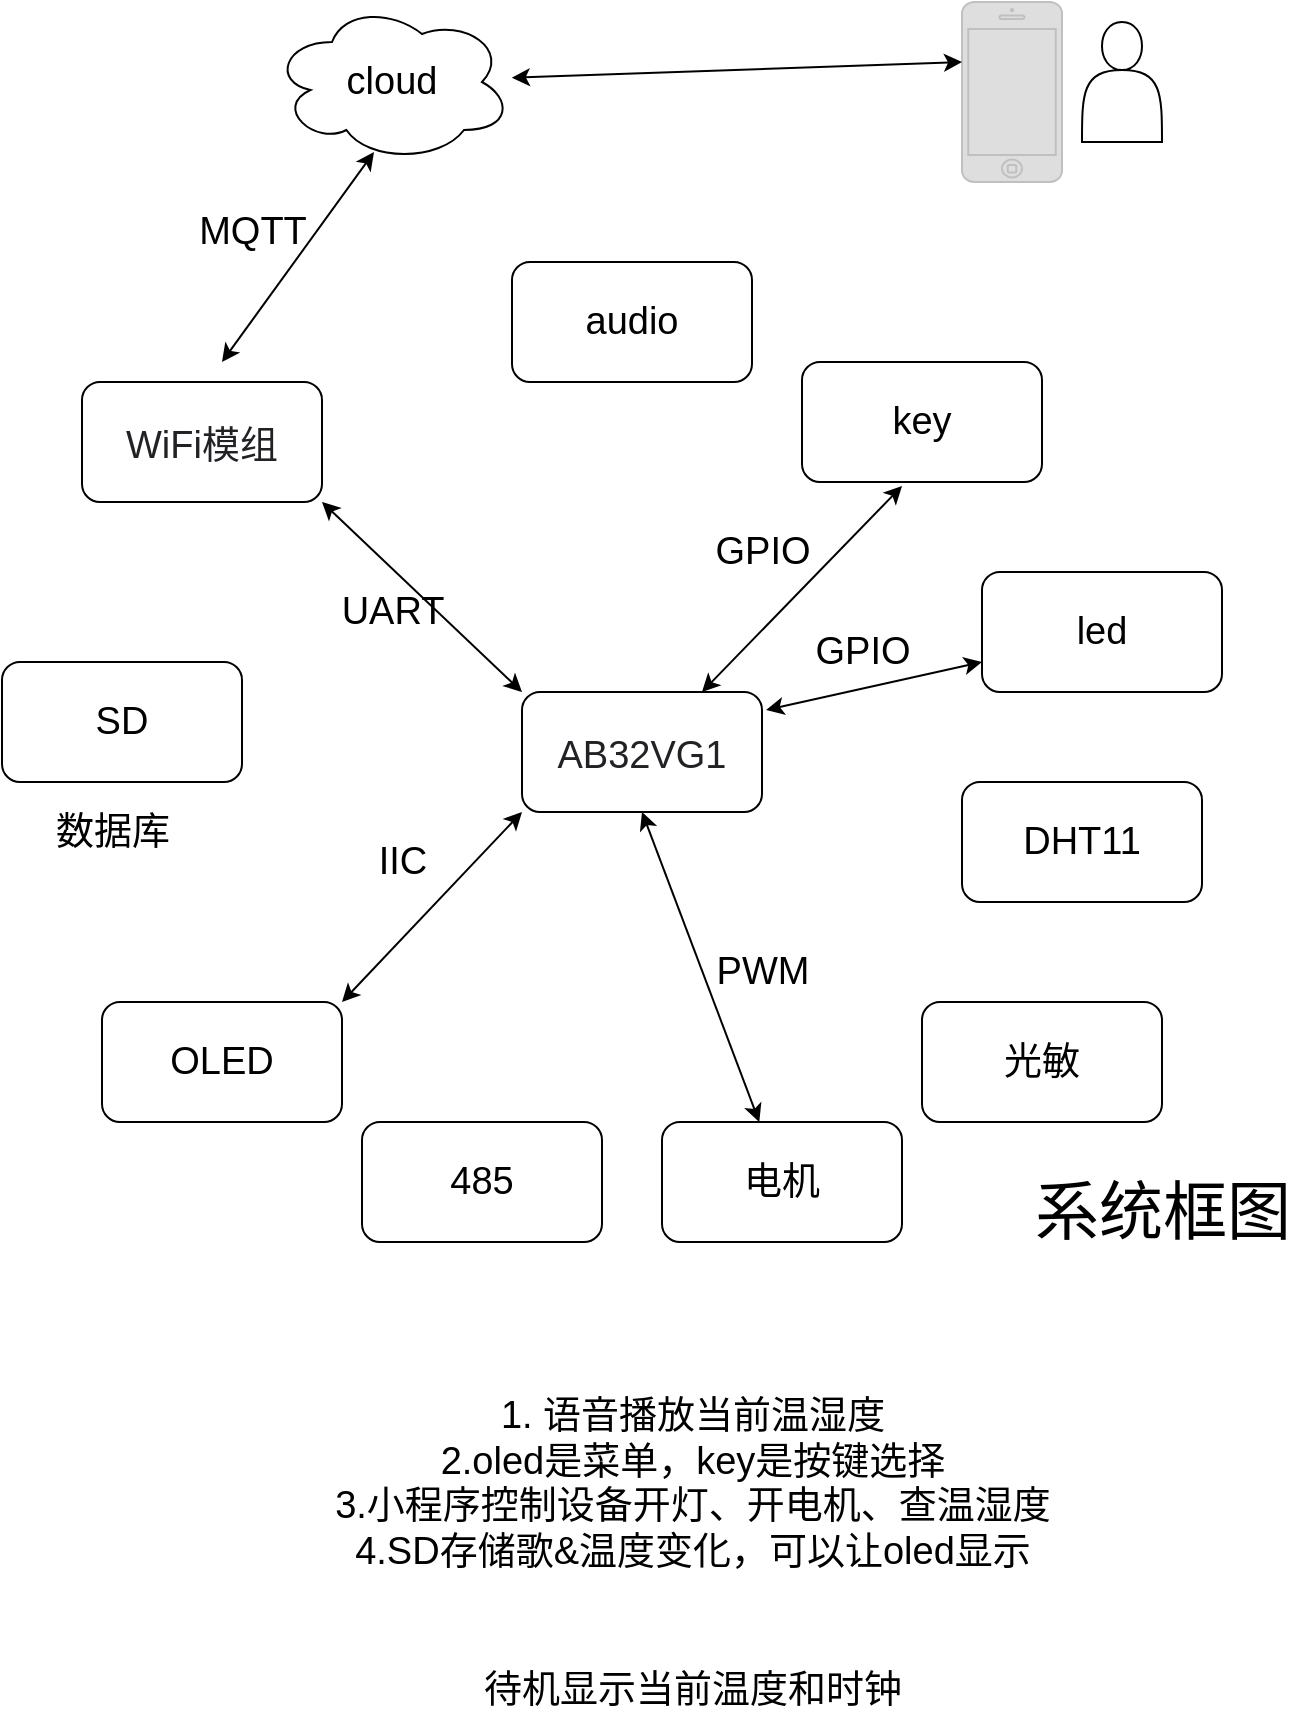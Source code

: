 <mxfile version="15.7.3" type="device"><diagram id="VXLUSwbQFQfP42bRYKkT" name="Page-1"><mxGraphModel dx="1447" dy="750" grid="1" gridSize="10" guides="1" tooltips="1" connect="1" arrows="1" fold="1" page="1" pageScale="1" pageWidth="827" pageHeight="1169" math="0" shadow="0"><root><mxCell id="0"/><mxCell id="1" parent="0"/><mxCell id="YsEE_NZXP6mzX1hAAXBt-1" value="&lt;h1 class=&quot;title-article&quot; id=&quot;articleContentId&quot; style=&quot;box-sizing: border-box ; outline: 0px ; margin: 0px ; padding: 0px ; font-family: &amp;#34;pingfang sc&amp;#34; , &amp;#34;microsoft yahei&amp;#34; , &amp;#34;simhei&amp;#34; , &amp;#34;arial&amp;#34; , &amp;#34;simsun&amp;#34; ; overflow-wrap: break-word ; color: rgb(34 , 34 , 38) ; word-break: break-all ; background-color: rgb(255 , 255 , 255)&quot;&gt;&lt;span style=&quot;font-weight: normal&quot;&gt;&lt;font style=&quot;font-size: 19px&quot;&gt;AB32VG1&lt;/font&gt;&lt;/span&gt;&lt;/h1&gt;" style="rounded=1;whiteSpace=wrap;html=1;" parent="1" vertex="1"><mxGeometry x="320" y="365" width="120" height="60" as="geometry"/></mxCell><mxCell id="YsEE_NZXP6mzX1hAAXBt-2" value="&lt;h1 class=&quot;title-article&quot; id=&quot;articleContentId&quot; style=&quot;box-sizing: border-box ; outline: 0px ; margin: 0px ; padding: 0px ; font-family: &amp;#34;pingfang sc&amp;#34; , &amp;#34;microsoft yahei&amp;#34; , &amp;#34;simhei&amp;#34; , &amp;#34;arial&amp;#34; , &amp;#34;simsun&amp;#34; ; overflow-wrap: break-word ; color: rgb(34 , 34 , 38) ; word-break: break-all ; background-color: rgb(255 , 255 , 255)&quot;&gt;&lt;span style=&quot;font-size: 19px ; font-weight: 400&quot;&gt;WiFi模组&lt;/span&gt;&lt;/h1&gt;" style="rounded=1;whiteSpace=wrap;html=1;" parent="1" vertex="1"><mxGeometry x="100" y="210" width="120" height="60" as="geometry"/></mxCell><mxCell id="YsEE_NZXP6mzX1hAAXBt-3" value="cloud" style="ellipse;shape=cloud;whiteSpace=wrap;html=1;fontSize=19;" parent="1" vertex="1"><mxGeometry x="195" y="20" width="120" height="80" as="geometry"/></mxCell><mxCell id="YsEE_NZXP6mzX1hAAXBt-4" value="OLED" style="rounded=1;whiteSpace=wrap;html=1;fontSize=19;" parent="1" vertex="1"><mxGeometry x="110" y="520" width="120" height="60" as="geometry"/></mxCell><mxCell id="YsEE_NZXP6mzX1hAAXBt-6" value="IIC" style="text;html=1;align=center;verticalAlign=middle;resizable=0;points=[];autosize=1;strokeColor=none;fillColor=none;fontSize=19;" parent="1" vertex="1"><mxGeometry x="240" y="435" width="40" height="30" as="geometry"/></mxCell><mxCell id="YsEE_NZXP6mzX1hAAXBt-8" value="UART" style="text;html=1;align=center;verticalAlign=middle;resizable=0;points=[];autosize=1;strokeColor=none;fillColor=none;fontSize=19;" parent="1" vertex="1"><mxGeometry x="220" y="310" width="70" height="30" as="geometry"/></mxCell><mxCell id="YsEE_NZXP6mzX1hAAXBt-9" value="key" style="rounded=1;whiteSpace=wrap;html=1;fontSize=19;" parent="1" vertex="1"><mxGeometry x="460" y="200" width="120" height="60" as="geometry"/></mxCell><mxCell id="YsEE_NZXP6mzX1hAAXBt-10" value="led" style="rounded=1;whiteSpace=wrap;html=1;fontSize=19;" parent="1" vertex="1"><mxGeometry x="550" y="305" width="120" height="60" as="geometry"/></mxCell><mxCell id="YsEE_NZXP6mzX1hAAXBt-11" value="DHT11" style="rounded=1;whiteSpace=wrap;html=1;fontSize=19;" parent="1" vertex="1"><mxGeometry x="540" y="410" width="120" height="60" as="geometry"/></mxCell><mxCell id="YsEE_NZXP6mzX1hAAXBt-12" value="光敏" style="rounded=1;whiteSpace=wrap;html=1;fontSize=19;" parent="1" vertex="1"><mxGeometry x="520" y="520" width="120" height="60" as="geometry"/></mxCell><mxCell id="YsEE_NZXP6mzX1hAAXBt-13" value="电机" style="rounded=1;whiteSpace=wrap;html=1;fontSize=19;" parent="1" vertex="1"><mxGeometry x="390" y="580" width="120" height="60" as="geometry"/></mxCell><mxCell id="YsEE_NZXP6mzX1hAAXBt-14" value="485" style="rounded=1;whiteSpace=wrap;html=1;fontSize=19;" parent="1" vertex="1"><mxGeometry x="240" y="580" width="120" height="60" as="geometry"/></mxCell><mxCell id="YsEE_NZXP6mzX1hAAXBt-15" value="" style="endArrow=classic;startArrow=classic;html=1;rounded=0;fontSize=19;entryX=0;entryY=1;entryDx=0;entryDy=0;exitX=1;exitY=0;exitDx=0;exitDy=0;" parent="1" source="YsEE_NZXP6mzX1hAAXBt-4" target="YsEE_NZXP6mzX1hAAXBt-1" edge="1"><mxGeometry width="50" height="50" relative="1" as="geometry"><mxPoint x="260" y="490" as="sourcePoint"/><mxPoint x="310" y="440" as="targetPoint"/></mxGeometry></mxCell><mxCell id="YsEE_NZXP6mzX1hAAXBt-17" value="" style="endArrow=classic;startArrow=classic;html=1;rounded=0;fontSize=19;entryX=0;entryY=0;entryDx=0;entryDy=0;exitX=1;exitY=1;exitDx=0;exitDy=0;" parent="1" source="YsEE_NZXP6mzX1hAAXBt-2" target="YsEE_NZXP6mzX1hAAXBt-1" edge="1"><mxGeometry width="50" height="50" relative="1" as="geometry"><mxPoint x="250" y="290" as="sourcePoint"/><mxPoint x="300" y="240" as="targetPoint"/></mxGeometry></mxCell><mxCell id="YsEE_NZXP6mzX1hAAXBt-19" value="" style="endArrow=classic;startArrow=classic;html=1;rounded=0;fontSize=19;entryX=0.5;entryY=1;entryDx=0;entryDy=0;" parent="1" source="YsEE_NZXP6mzX1hAAXBt-13" target="YsEE_NZXP6mzX1hAAXBt-1" edge="1"><mxGeometry width="50" height="50" relative="1" as="geometry"><mxPoint x="390" y="500" as="sourcePoint"/><mxPoint x="440" y="450" as="targetPoint"/></mxGeometry></mxCell><mxCell id="YsEE_NZXP6mzX1hAAXBt-20" value="PWM" style="text;html=1;align=center;verticalAlign=middle;resizable=0;points=[];autosize=1;strokeColor=none;fillColor=none;fontSize=19;" parent="1" vertex="1"><mxGeometry x="410" y="490" width="60" height="30" as="geometry"/></mxCell><mxCell id="YsEE_NZXP6mzX1hAAXBt-23" value="" style="endArrow=classic;startArrow=classic;html=1;rounded=0;fontSize=19;entryX=0;entryY=0.75;entryDx=0;entryDy=0;exitX=1.017;exitY=0.15;exitDx=0;exitDy=0;exitPerimeter=0;" parent="1" source="YsEE_NZXP6mzX1hAAXBt-1" target="YsEE_NZXP6mzX1hAAXBt-10" edge="1"><mxGeometry width="50" height="50" relative="1" as="geometry"><mxPoint x="450" y="370" as="sourcePoint"/><mxPoint x="500" y="320" as="targetPoint"/></mxGeometry></mxCell><mxCell id="YsEE_NZXP6mzX1hAAXBt-24" value="GPIO" style="text;html=1;align=center;verticalAlign=middle;resizable=0;points=[];autosize=1;strokeColor=none;fillColor=none;fontSize=19;" parent="1" vertex="1"><mxGeometry x="460" y="330" width="60" height="30" as="geometry"/></mxCell><mxCell id="YsEE_NZXP6mzX1hAAXBt-25" value="" style="endArrow=classic;startArrow=classic;html=1;rounded=0;fontSize=19;entryX=0.417;entryY=1.033;entryDx=0;entryDy=0;entryPerimeter=0;exitX=0.75;exitY=0;exitDx=0;exitDy=0;" parent="1" source="YsEE_NZXP6mzX1hAAXBt-1" target="YsEE_NZXP6mzX1hAAXBt-9" edge="1"><mxGeometry width="50" height="50" relative="1" as="geometry"><mxPoint x="400" y="360" as="sourcePoint"/><mxPoint x="450" y="310" as="targetPoint"/></mxGeometry></mxCell><mxCell id="YsEE_NZXP6mzX1hAAXBt-26" value="GPIO" style="text;html=1;align=center;verticalAlign=middle;resizable=0;points=[];autosize=1;strokeColor=none;fillColor=none;fontSize=19;" parent="1" vertex="1"><mxGeometry x="410" y="280" width="60" height="30" as="geometry"/></mxCell><mxCell id="YsEE_NZXP6mzX1hAAXBt-27" value="" style="endArrow=classic;startArrow=classic;html=1;rounded=0;fontSize=19;entryX=0.425;entryY=0.938;entryDx=0;entryDy=0;entryPerimeter=0;" parent="1" target="YsEE_NZXP6mzX1hAAXBt-3" edge="1"><mxGeometry width="50" height="50" relative="1" as="geometry"><mxPoint x="170" y="200" as="sourcePoint"/><mxPoint x="220" y="150" as="targetPoint"/></mxGeometry></mxCell><mxCell id="YsEE_NZXP6mzX1hAAXBt-28" value="MQTT" style="text;html=1;align=center;verticalAlign=middle;resizable=0;points=[];autosize=1;strokeColor=none;fillColor=none;fontSize=19;" parent="1" vertex="1"><mxGeometry x="150" y="120" width="70" height="30" as="geometry"/></mxCell><mxCell id="YsEE_NZXP6mzX1hAAXBt-29" value="SD" style="rounded=1;whiteSpace=wrap;html=1;fontSize=19;" parent="1" vertex="1"><mxGeometry x="60" y="350" width="120" height="60" as="geometry"/></mxCell><mxCell id="YsEE_NZXP6mzX1hAAXBt-32" value="数据库" style="text;html=1;align=center;verticalAlign=middle;resizable=0;points=[];autosize=1;strokeColor=none;fillColor=none;fontSize=19;" parent="1" vertex="1"><mxGeometry x="80" y="420" width="70" height="30" as="geometry"/></mxCell><mxCell id="YsEE_NZXP6mzX1hAAXBt-33" value="audio" style="rounded=1;whiteSpace=wrap;html=1;fontSize=19;" parent="1" vertex="1"><mxGeometry x="315" y="150" width="120" height="60" as="geometry"/></mxCell><mxCell id="YsEE_NZXP6mzX1hAAXBt-36" value="1. 语音播放当前温湿度&lt;br&gt;2.oled是菜单，key是按键选择&lt;br&gt;3.小程序控制设备开灯、开电机、查温湿度&lt;br&gt;4.SD存储歌&amp;amp;温度变化，可以让oled显示&lt;br&gt;&lt;br&gt;&lt;br&gt;待机显示当前温度和时钟" style="text;html=1;align=center;verticalAlign=middle;resizable=0;points=[];autosize=1;strokeColor=none;fillColor=none;fontSize=19;" parent="1" vertex="1"><mxGeometry x="220" y="710" width="370" height="170" as="geometry"/></mxCell><mxCell id="YD9qekrhzxTRNOKfRPwy-1" value="" style="html=1;verticalLabelPosition=bottom;labelBackgroundColor=#ffffff;verticalAlign=top;shadow=0;dashed=0;strokeWidth=1;shape=mxgraph.ios7.misc.iphone;strokeColor=#c0c0c0;fillColor=#DEDEDE;" vertex="1" parent="1"><mxGeometry x="540" y="20" width="50" height="90" as="geometry"/></mxCell><mxCell id="YD9qekrhzxTRNOKfRPwy-2" value="" style="shape=actor;whiteSpace=wrap;html=1;" vertex="1" parent="1"><mxGeometry x="600" y="30" width="40" height="60" as="geometry"/></mxCell><mxCell id="YD9qekrhzxTRNOKfRPwy-3" value="" style="endArrow=classic;startArrow=classic;html=1;rounded=0;" edge="1" parent="1" source="YsEE_NZXP6mzX1hAAXBt-3"><mxGeometry width="50" height="50" relative="1" as="geometry"><mxPoint x="450" y="260" as="sourcePoint"/><mxPoint x="540" y="50" as="targetPoint"/><Array as="points"/></mxGeometry></mxCell><mxCell id="YD9qekrhzxTRNOKfRPwy-5" value="&lt;font style=&quot;font-size: 32px&quot;&gt;系统框图&lt;/font&gt;" style="text;html=1;align=center;verticalAlign=middle;resizable=0;points=[];autosize=1;strokeColor=none;fillColor=none;strokeWidth=2;" vertex="1" parent="1"><mxGeometry x="570" y="610" width="140" height="30" as="geometry"/></mxCell></root></mxGraphModel></diagram></mxfile>